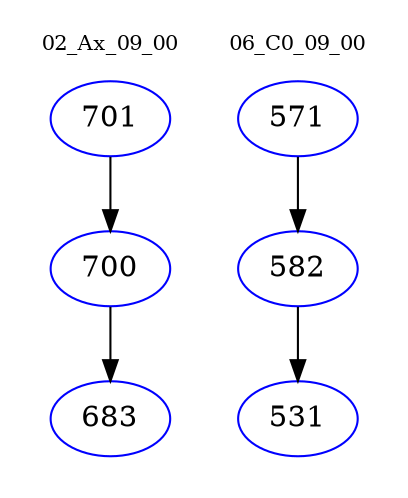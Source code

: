 digraph{
subgraph cluster_0 {
color = white
label = "02_Ax_09_00";
fontsize=10;
T0_701 [label="701", color="blue"]
T0_701 -> T0_700 [color="black"]
T0_700 [label="700", color="blue"]
T0_700 -> T0_683 [color="black"]
T0_683 [label="683", color="blue"]
}
subgraph cluster_1 {
color = white
label = "06_C0_09_00";
fontsize=10;
T1_571 [label="571", color="blue"]
T1_571 -> T1_582 [color="black"]
T1_582 [label="582", color="blue"]
T1_582 -> T1_531 [color="black"]
T1_531 [label="531", color="blue"]
}
}
